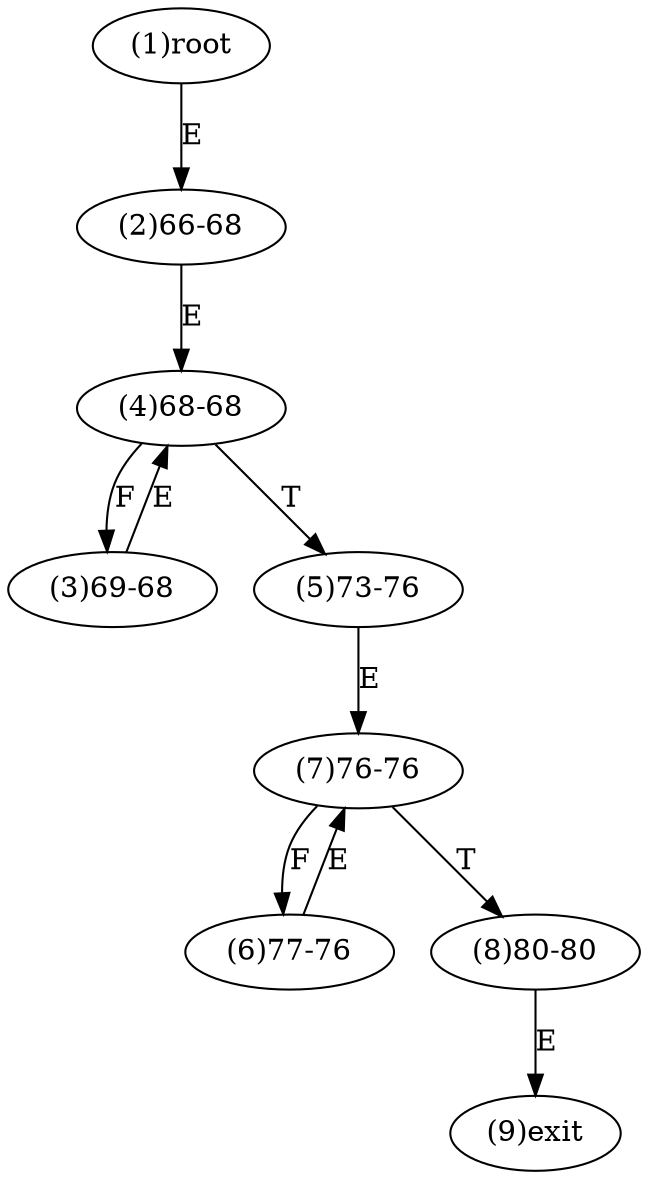 digraph "" { 
1[ label="(1)root"];
2[ label="(2)66-68"];
3[ label="(3)69-68"];
4[ label="(4)68-68"];
5[ label="(5)73-76"];
6[ label="(6)77-76"];
7[ label="(7)76-76"];
8[ label="(8)80-80"];
9[ label="(9)exit"];
1->2[ label="E"];
2->4[ label="E"];
3->4[ label="E"];
4->3[ label="F"];
4->5[ label="T"];
5->7[ label="E"];
6->7[ label="E"];
7->6[ label="F"];
7->8[ label="T"];
8->9[ label="E"];
}